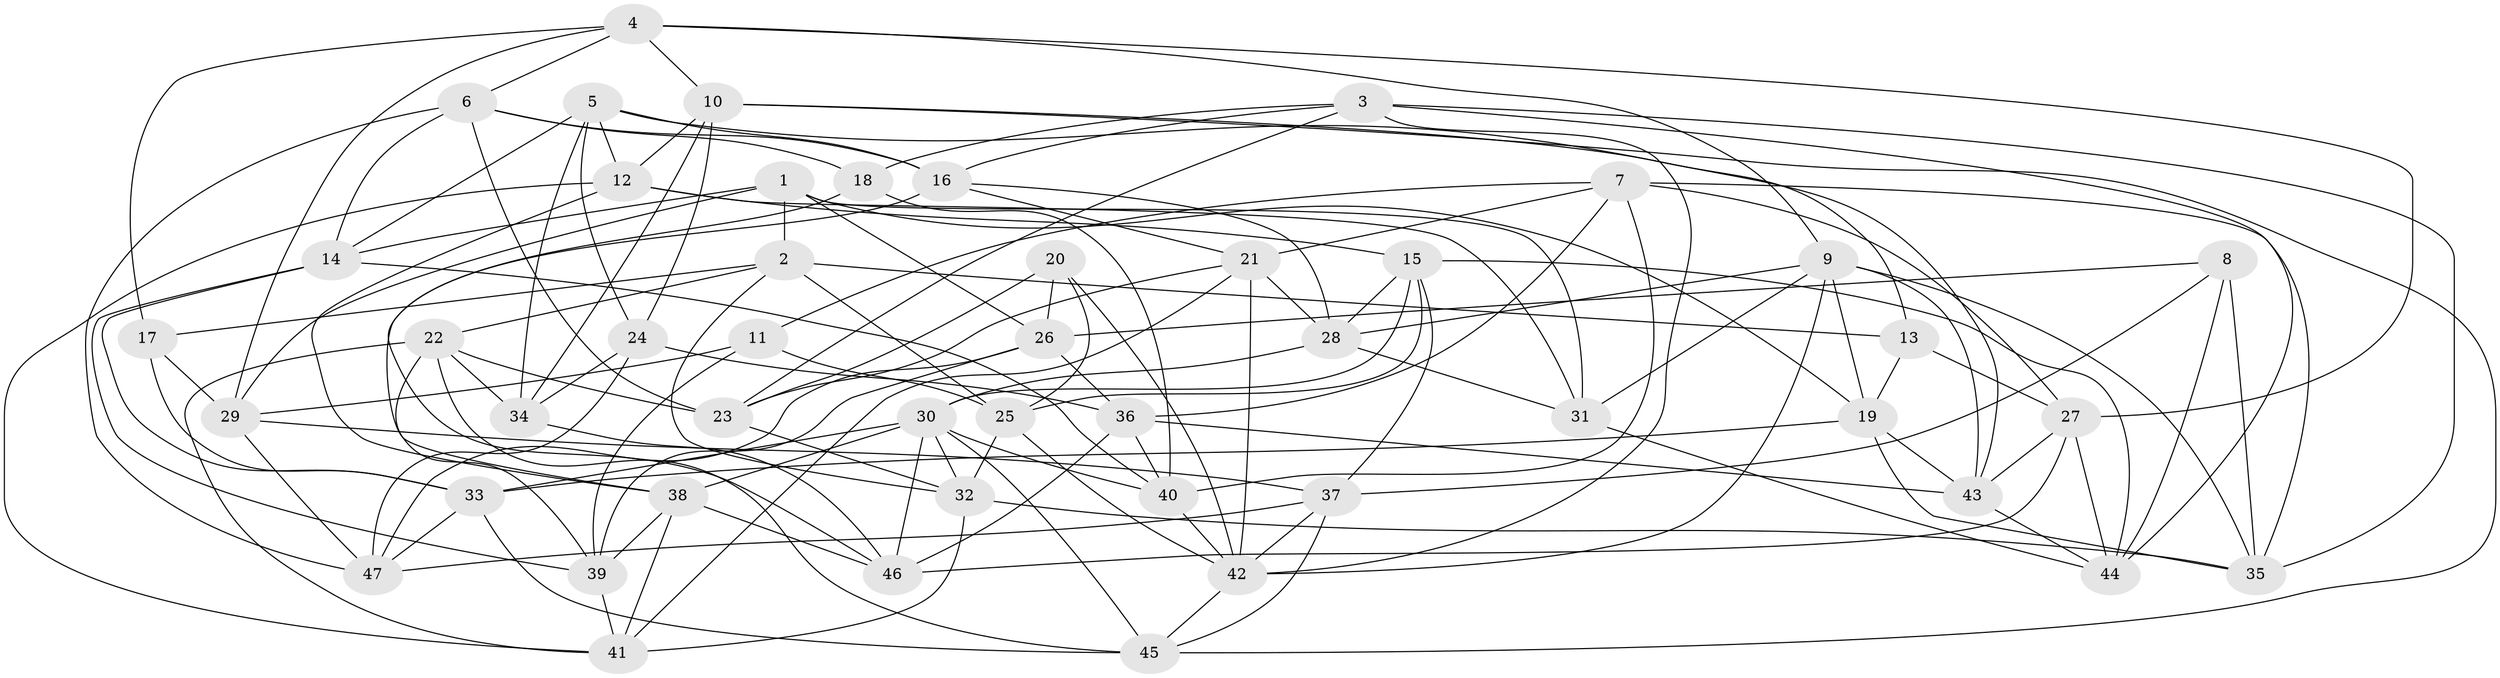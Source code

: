 // original degree distribution, {4: 1.0}
// Generated by graph-tools (version 1.1) at 2025/50/03/09/25 03:50:56]
// undirected, 47 vertices, 136 edges
graph export_dot {
graph [start="1"]
  node [color=gray90,style=filled];
  1;
  2;
  3;
  4;
  5;
  6;
  7;
  8;
  9;
  10;
  11;
  12;
  13;
  14;
  15;
  16;
  17;
  18;
  19;
  20;
  21;
  22;
  23;
  24;
  25;
  26;
  27;
  28;
  29;
  30;
  31;
  32;
  33;
  34;
  35;
  36;
  37;
  38;
  39;
  40;
  41;
  42;
  43;
  44;
  45;
  46;
  47;
  1 -- 2 [weight=1.0];
  1 -- 14 [weight=1.0];
  1 -- 19 [weight=1.0];
  1 -- 26 [weight=1.0];
  1 -- 29 [weight=1.0];
  1 -- 31 [weight=1.0];
  2 -- 13 [weight=1.0];
  2 -- 17 [weight=1.0];
  2 -- 22 [weight=1.0];
  2 -- 25 [weight=1.0];
  2 -- 32 [weight=1.0];
  3 -- 16 [weight=1.0];
  3 -- 18 [weight=1.0];
  3 -- 23 [weight=1.0];
  3 -- 35 [weight=1.0];
  3 -- 42 [weight=1.0];
  3 -- 44 [weight=1.0];
  4 -- 6 [weight=1.0];
  4 -- 9 [weight=1.0];
  4 -- 10 [weight=1.0];
  4 -- 17 [weight=1.0];
  4 -- 27 [weight=1.0];
  4 -- 29 [weight=1.0];
  5 -- 12 [weight=1.0];
  5 -- 14 [weight=1.0];
  5 -- 16 [weight=1.0];
  5 -- 24 [weight=1.0];
  5 -- 34 [weight=1.0];
  5 -- 43 [weight=1.0];
  6 -- 14 [weight=1.0];
  6 -- 16 [weight=1.0];
  6 -- 18 [weight=1.0];
  6 -- 23 [weight=1.0];
  6 -- 47 [weight=1.0];
  7 -- 11 [weight=1.0];
  7 -- 21 [weight=1.0];
  7 -- 27 [weight=1.0];
  7 -- 35 [weight=1.0];
  7 -- 36 [weight=1.0];
  7 -- 40 [weight=1.0];
  8 -- 26 [weight=1.0];
  8 -- 35 [weight=1.0];
  8 -- 37 [weight=1.0];
  8 -- 44 [weight=1.0];
  9 -- 19 [weight=1.0];
  9 -- 28 [weight=1.0];
  9 -- 31 [weight=2.0];
  9 -- 35 [weight=1.0];
  9 -- 42 [weight=1.0];
  9 -- 43 [weight=1.0];
  10 -- 12 [weight=1.0];
  10 -- 13 [weight=1.0];
  10 -- 24 [weight=1.0];
  10 -- 34 [weight=1.0];
  10 -- 45 [weight=1.0];
  11 -- 25 [weight=1.0];
  11 -- 29 [weight=1.0];
  11 -- 39 [weight=1.0];
  12 -- 15 [weight=1.0];
  12 -- 31 [weight=1.0];
  12 -- 38 [weight=1.0];
  12 -- 41 [weight=1.0];
  13 -- 19 [weight=1.0];
  13 -- 27 [weight=1.0];
  14 -- 33 [weight=1.0];
  14 -- 39 [weight=1.0];
  14 -- 40 [weight=1.0];
  15 -- 25 [weight=1.0];
  15 -- 28 [weight=1.0];
  15 -- 30 [weight=1.0];
  15 -- 37 [weight=1.0];
  15 -- 44 [weight=1.0];
  16 -- 21 [weight=1.0];
  16 -- 28 [weight=1.0];
  16 -- 38 [weight=1.0];
  17 -- 29 [weight=1.0];
  17 -- 33 [weight=1.0];
  18 -- 40 [weight=1.0];
  18 -- 46 [weight=1.0];
  19 -- 33 [weight=1.0];
  19 -- 35 [weight=1.0];
  19 -- 43 [weight=1.0];
  20 -- 23 [weight=1.0];
  20 -- 25 [weight=1.0];
  20 -- 26 [weight=1.0];
  20 -- 42 [weight=1.0];
  21 -- 23 [weight=1.0];
  21 -- 28 [weight=1.0];
  21 -- 41 [weight=1.0];
  21 -- 42 [weight=1.0];
  22 -- 23 [weight=1.0];
  22 -- 34 [weight=1.0];
  22 -- 39 [weight=1.0];
  22 -- 41 [weight=1.0];
  22 -- 45 [weight=1.0];
  23 -- 32 [weight=1.0];
  24 -- 34 [weight=2.0];
  24 -- 36 [weight=1.0];
  24 -- 47 [weight=1.0];
  25 -- 32 [weight=1.0];
  25 -- 42 [weight=1.0];
  26 -- 36 [weight=1.0];
  26 -- 39 [weight=1.0];
  26 -- 47 [weight=1.0];
  27 -- 43 [weight=1.0];
  27 -- 44 [weight=1.0];
  27 -- 46 [weight=1.0];
  28 -- 30 [weight=1.0];
  28 -- 31 [weight=1.0];
  29 -- 37 [weight=1.0];
  29 -- 47 [weight=1.0];
  30 -- 32 [weight=1.0];
  30 -- 33 [weight=1.0];
  30 -- 38 [weight=1.0];
  30 -- 40 [weight=1.0];
  30 -- 45 [weight=1.0];
  30 -- 46 [weight=1.0];
  31 -- 44 [weight=1.0];
  32 -- 35 [weight=1.0];
  32 -- 41 [weight=1.0];
  33 -- 45 [weight=1.0];
  33 -- 47 [weight=1.0];
  34 -- 46 [weight=1.0];
  36 -- 40 [weight=1.0];
  36 -- 43 [weight=1.0];
  36 -- 46 [weight=1.0];
  37 -- 42 [weight=1.0];
  37 -- 45 [weight=1.0];
  37 -- 47 [weight=1.0];
  38 -- 39 [weight=1.0];
  38 -- 41 [weight=1.0];
  38 -- 46 [weight=1.0];
  39 -- 41 [weight=1.0];
  40 -- 42 [weight=1.0];
  42 -- 45 [weight=1.0];
  43 -- 44 [weight=1.0];
}
